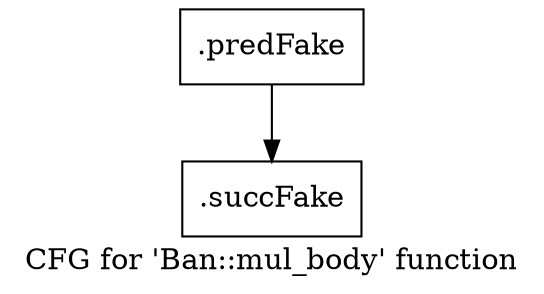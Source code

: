 digraph "CFG for 'Ban::mul_body' function" {
	label="CFG for 'Ban::mul_body' function";

	Node0x4e80780 [shape=record,filename="",linenumber="",label="{.predFake}"];
	Node0x4e80780 -> Node0x4e43e30[ callList="10:121; 5:126" memoryops="" filename="../../../../../src/ban_s3.cpp" execusionnum="0"];
	Node0x4e43e30 [shape=record,filename="../../../../../src/ban_s3.cpp",linenumber="128",label="{.succFake}"];
}
